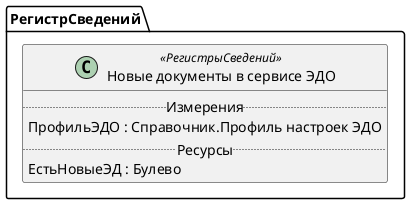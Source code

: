 ﻿@startuml НовыеДокументыВСервисеЭДО
'!include templates.wsd
'..\include templates.wsd
class РегистрСведений.НовыеДокументыВСервисеЭДО as "Новые документы в сервисе ЭДО" <<РегистрыСведений>>
{
..Измерения..
ПрофильЭДО : Справочник.Профиль настроек ЭДО
..Ресурсы..
ЕстьНовыеЭД : Булево
}
@enduml
